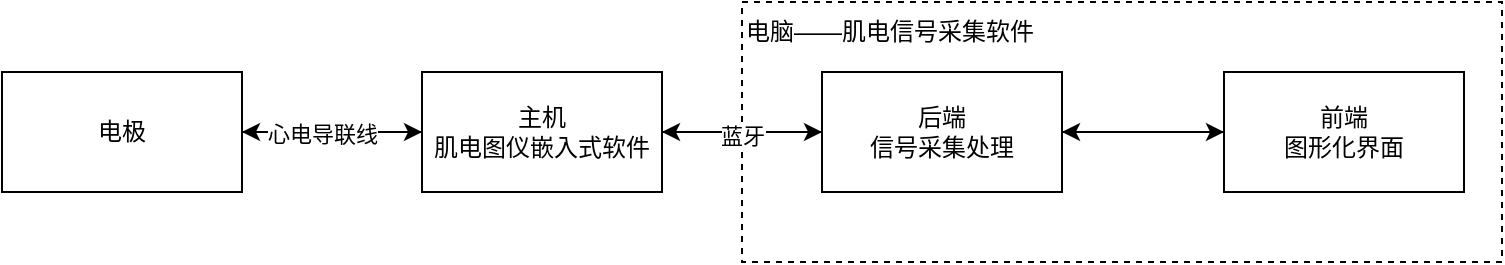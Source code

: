 <mxfile version="21.6.6" type="github">
  <diagram name="第 1 页" id="yHkT4WGrK9r3z9cLYN4Q">
    <mxGraphModel dx="2074" dy="1078" grid="1" gridSize="10" guides="1" tooltips="1" connect="1" arrows="1" fold="1" page="1" pageScale="1" pageWidth="827" pageHeight="1169" math="0" shadow="0">
      <root>
        <mxCell id="0" />
        <mxCell id="1" parent="0" />
        <mxCell id="4PD6neyA3gemiuLqjs2Y-4" value="&lt;div align=&quot;left&quot;&gt;电脑——肌电信号采集软件&lt;/div&gt;&lt;div align=&quot;left&quot;&gt;&lt;br&gt;&lt;/div&gt;&lt;div align=&quot;left&quot;&gt;&lt;br&gt;&lt;/div&gt;&lt;div align=&quot;left&quot;&gt;&lt;br&gt;&lt;/div&gt;&lt;div align=&quot;left&quot;&gt;&lt;br&gt;&lt;/div&gt;&lt;div align=&quot;left&quot;&gt;&lt;br&gt;&lt;/div&gt;&lt;div align=&quot;left&quot;&gt;&lt;br&gt;&lt;/div&gt;&lt;div align=&quot;left&quot;&gt;&lt;br&gt;&lt;/div&gt;" style="whiteSpace=wrap;html=1;rounded=0;dashed=1;align=left;" vertex="1" parent="1">
          <mxGeometry x="420" y="60" width="380" height="130" as="geometry" />
        </mxCell>
        <mxCell id="4PD6neyA3gemiuLqjs2Y-3" value="" style="edgeStyle=orthogonalEdgeStyle;rounded=0;orthogonalLoop=1;jettySize=auto;html=1;targetPerimeterSpacing=0;" edge="1" parent="1" source="4PD6neyA3gemiuLqjs2Y-1" target="4PD6neyA3gemiuLqjs2Y-2">
          <mxGeometry relative="1" as="geometry" />
        </mxCell>
        <mxCell id="4PD6neyA3gemiuLqjs2Y-1" value="&lt;div&gt;电极&lt;/div&gt;" style="rounded=0;whiteSpace=wrap;html=1;" vertex="1" parent="1">
          <mxGeometry x="50" y="95" width="120" height="60" as="geometry" />
        </mxCell>
        <mxCell id="4PD6neyA3gemiuLqjs2Y-5" value="" style="edgeStyle=orthogonalEdgeStyle;rounded=0;orthogonalLoop=1;jettySize=auto;html=1;entryX=0;entryY=0.5;entryDx=0;entryDy=0;" edge="1" parent="1" source="4PD6neyA3gemiuLqjs2Y-2" target="4PD6neyA3gemiuLqjs2Y-7">
          <mxGeometry relative="1" as="geometry" />
        </mxCell>
        <mxCell id="4PD6neyA3gemiuLqjs2Y-14" style="edgeStyle=orthogonalEdgeStyle;rounded=0;orthogonalLoop=1;jettySize=auto;html=1;entryX=1;entryY=0.5;entryDx=0;entryDy=0;" edge="1" parent="1" source="4PD6neyA3gemiuLqjs2Y-2" target="4PD6neyA3gemiuLqjs2Y-1">
          <mxGeometry relative="1" as="geometry" />
        </mxCell>
        <mxCell id="4PD6neyA3gemiuLqjs2Y-15" value="&lt;div&gt;心电导联线&lt;/div&gt;" style="edgeLabel;html=1;align=center;verticalAlign=middle;resizable=0;points=[];" vertex="1" connectable="0" parent="4PD6neyA3gemiuLqjs2Y-14">
          <mxGeometry x="0.111" y="1" relative="1" as="geometry">
            <mxPoint as="offset" />
          </mxGeometry>
        </mxCell>
        <mxCell id="4PD6neyA3gemiuLqjs2Y-2" value="&lt;div&gt;主机&lt;/div&gt;&lt;div&gt;肌电图仪嵌入式软件&lt;br&gt;&lt;/div&gt;" style="whiteSpace=wrap;html=1;rounded=0;" vertex="1" parent="1">
          <mxGeometry x="260" y="95" width="120" height="60" as="geometry" />
        </mxCell>
        <mxCell id="4PD6neyA3gemiuLqjs2Y-8" style="edgeStyle=orthogonalEdgeStyle;rounded=0;orthogonalLoop=1;jettySize=auto;html=1;entryX=1;entryY=0.5;entryDx=0;entryDy=0;" edge="1" parent="1" source="4PD6neyA3gemiuLqjs2Y-6" target="4PD6neyA3gemiuLqjs2Y-7">
          <mxGeometry relative="1" as="geometry" />
        </mxCell>
        <mxCell id="4PD6neyA3gemiuLqjs2Y-6" value="&lt;div&gt;前端&lt;/div&gt;&lt;div&gt;图形化界面&lt;br&gt;&lt;/div&gt;" style="rounded=0;whiteSpace=wrap;html=1;" vertex="1" parent="1">
          <mxGeometry x="661" y="95" width="120" height="60" as="geometry" />
        </mxCell>
        <mxCell id="4PD6neyA3gemiuLqjs2Y-9" style="edgeStyle=orthogonalEdgeStyle;rounded=0;orthogonalLoop=1;jettySize=auto;html=1;entryX=0;entryY=0.5;entryDx=0;entryDy=0;" edge="1" parent="1" source="4PD6neyA3gemiuLqjs2Y-7" target="4PD6neyA3gemiuLqjs2Y-6">
          <mxGeometry relative="1" as="geometry">
            <mxPoint x="640" y="125" as="targetPoint" />
          </mxGeometry>
        </mxCell>
        <mxCell id="4PD6neyA3gemiuLqjs2Y-11" style="edgeStyle=orthogonalEdgeStyle;rounded=0;orthogonalLoop=1;jettySize=auto;html=1;entryX=1;entryY=0.5;entryDx=0;entryDy=0;" edge="1" parent="1" source="4PD6neyA3gemiuLqjs2Y-7" target="4PD6neyA3gemiuLqjs2Y-2">
          <mxGeometry relative="1" as="geometry" />
        </mxCell>
        <mxCell id="4PD6neyA3gemiuLqjs2Y-12" value="蓝牙" style="edgeLabel;html=1;align=center;verticalAlign=middle;resizable=0;points=[];" vertex="1" connectable="0" parent="4PD6neyA3gemiuLqjs2Y-11">
          <mxGeometry x="0.009" y="2" relative="1" as="geometry">
            <mxPoint as="offset" />
          </mxGeometry>
        </mxCell>
        <mxCell id="4PD6neyA3gemiuLqjs2Y-7" value="&lt;div&gt;后端&lt;/div&gt;&lt;div&gt;信号采集处理&lt;br&gt;&lt;/div&gt;" style="rounded=0;whiteSpace=wrap;html=1;" vertex="1" parent="1">
          <mxGeometry x="460" y="95" width="120" height="60" as="geometry" />
        </mxCell>
      </root>
    </mxGraphModel>
  </diagram>
</mxfile>
